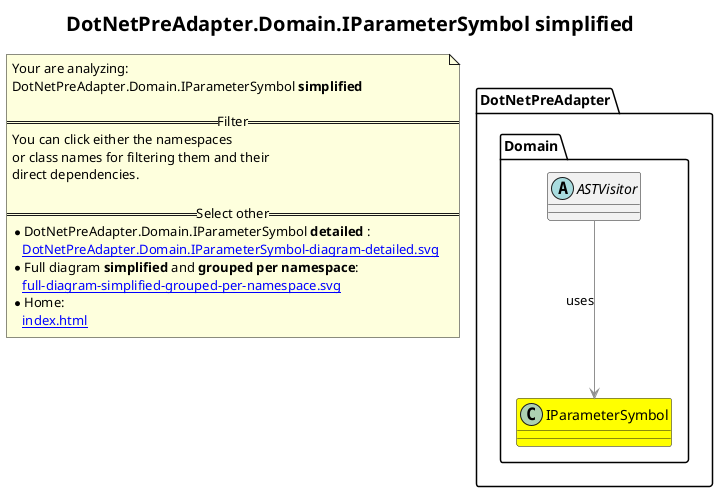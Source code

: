 @startuml
skinparam linetype ortho
title <size:20>DotNetPreAdapter.Domain.IParameterSymbol **simplified** </size>
note "Your are analyzing:\nDotNetPreAdapter.Domain.IParameterSymbol **simplified** \n\n==Filter==\nYou can click either the namespaces \nor class names for filtering them and their\ndirect dependencies.\n\n==Select other==\n* DotNetPreAdapter.Domain.IParameterSymbol **detailed** :\n   [[DotNetPreAdapter.Domain.IParameterSymbol-diagram-detailed.svg]]\n* Full diagram **simplified** and **grouped per namespace**:\n   [[full-diagram-simplified-grouped-per-namespace.svg]]\n* Home:\n   [[index.html]]" as FloatingNote
class DotNetPreAdapter.Domain.IParameterSymbol [[DotNetPreAdapter.Domain.IParameterSymbol-diagram-simplified.svg]] #yellow {
}
  abstract class DotNetPreAdapter.Domain.ASTVisitor [[DotNetPreAdapter.Domain.ASTVisitor-diagram-simplified.svg]]  {
  }
 ' *************************************** 
 ' *************************************** 
 ' *************************************** 
' Class relations extracted from namespace:
' 
' Class relations extracted from namespace:
' DotNetPreAdapter.Domain
DotNetPreAdapter.Domain.ASTVisitor -[#909090]-> DotNetPreAdapter.Domain.IParameterSymbol  : uses 
@enduml